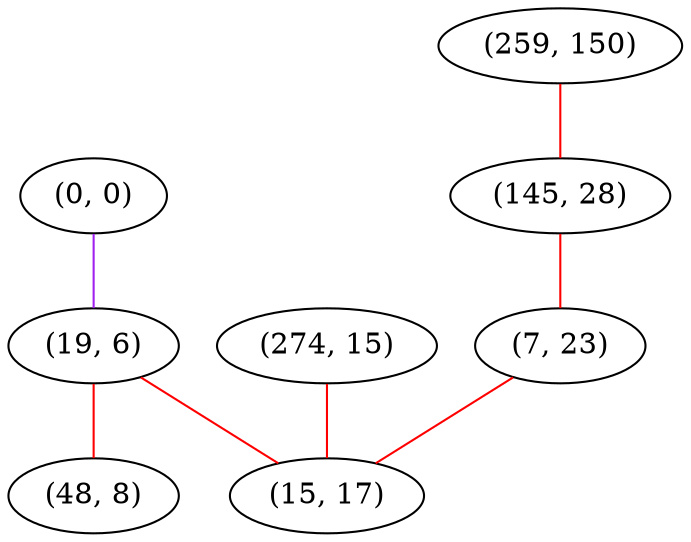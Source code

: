 graph "" {
"(0, 0)";
"(19, 6)";
"(259, 150)";
"(145, 28)";
"(274, 15)";
"(48, 8)";
"(7, 23)";
"(15, 17)";
"(0, 0)" -- "(19, 6)"  [color=purple, key=0, weight=4];
"(19, 6)" -- "(48, 8)"  [color=red, key=0, weight=1];
"(19, 6)" -- "(15, 17)"  [color=red, key=0, weight=1];
"(259, 150)" -- "(145, 28)"  [color=red, key=0, weight=1];
"(145, 28)" -- "(7, 23)"  [color=red, key=0, weight=1];
"(274, 15)" -- "(15, 17)"  [color=red, key=0, weight=1];
"(7, 23)" -- "(15, 17)"  [color=red, key=0, weight=1];
}
